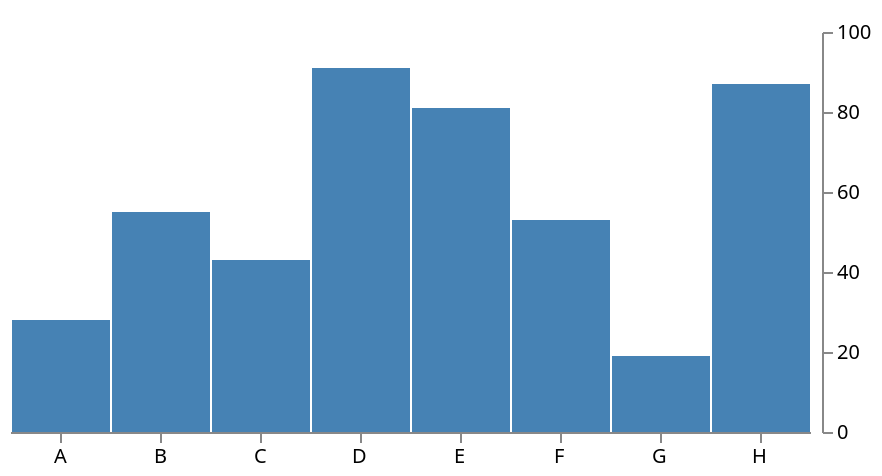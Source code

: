 {
  "$schema": "https://vega.github.io/schema/vega/v3.0.json",
  "width": 400,
  "height": 200,
  "padding": 5,

  "data": [
    {
      "name": "table",
      "values": [
        {"category": "A", "amount": 28},
        {"category": "B", "amount": 55},
        {"category": "C", "amount": 43},
        {"category": "D", "amount": 91},
        {"category": "E", "amount": 81},
        {"category": "F", "amount": 53},
        {"category": "G", "amount": 19},
        {"category": "H", "amount": 87}
      ]
    }
  ],

  "signals": [
    {
      "name": "tooltip",
      "value": {},
      "on": [
        {"events": "rect:mouseover", "update": "datum"},
        {"events": "rect:mouseout",  "update": "{}"}
      ]
    }
  ],

  "scales": [
    {
      "name": "xscale",
      "type": "band",
      "domain": {"data": "table", "field": "category"},
      "range": "width"
    },
    {
      "name": "yscale",
      "domain": {"data": "table", "field": "amount"},
      "nice": true,
      "range": "height"
    }
  ],

  "axes": [
    { "orient": "bottom", "scale": "xscale" },
    { "orient": "right", "scale": "yscale", "tickCount": 5, "offset": 6 }
  ],

  "marks": [
    {
      "type": "rect",
      "from": {"data":"table"},
      "encode": {
        "enter": {
          "x": {"scale": "xscale", "field": "category", "offset": 1},
          "width": {"scale": "xscale", "band": 1, "offset": -1},
          "y": {"scale": "yscale", "field": "amount"},
          "y2": {"scale": "yscale", "value": 0}
        },
        "update": {
          "fill": {"value": "steelblue"}
        },
        "hover": {
          "fill": {"value": "red"}
        }
      }
    },
    {
      "type": "text",
      "encode": {
        "enter": {
          "align": {"value": "center"},
          "baseline": {"value": "bottom"},
          "fill": {"value": "#333"}
        },
        "update": {
          "x": {"scale": "xscale", "signal": "tooltip.category", "band": 0.5},
          "y": {"scale": "yscale", "signal": "tooltip.amount", "offset": -2},
          "text": {"signal": "tooltip.amount"},
          "fillOpacity": [
            {"test": "datum === tooltip", "value": 0},
            {"value": 1}
          ]
        }
      }
    }
  ]
}